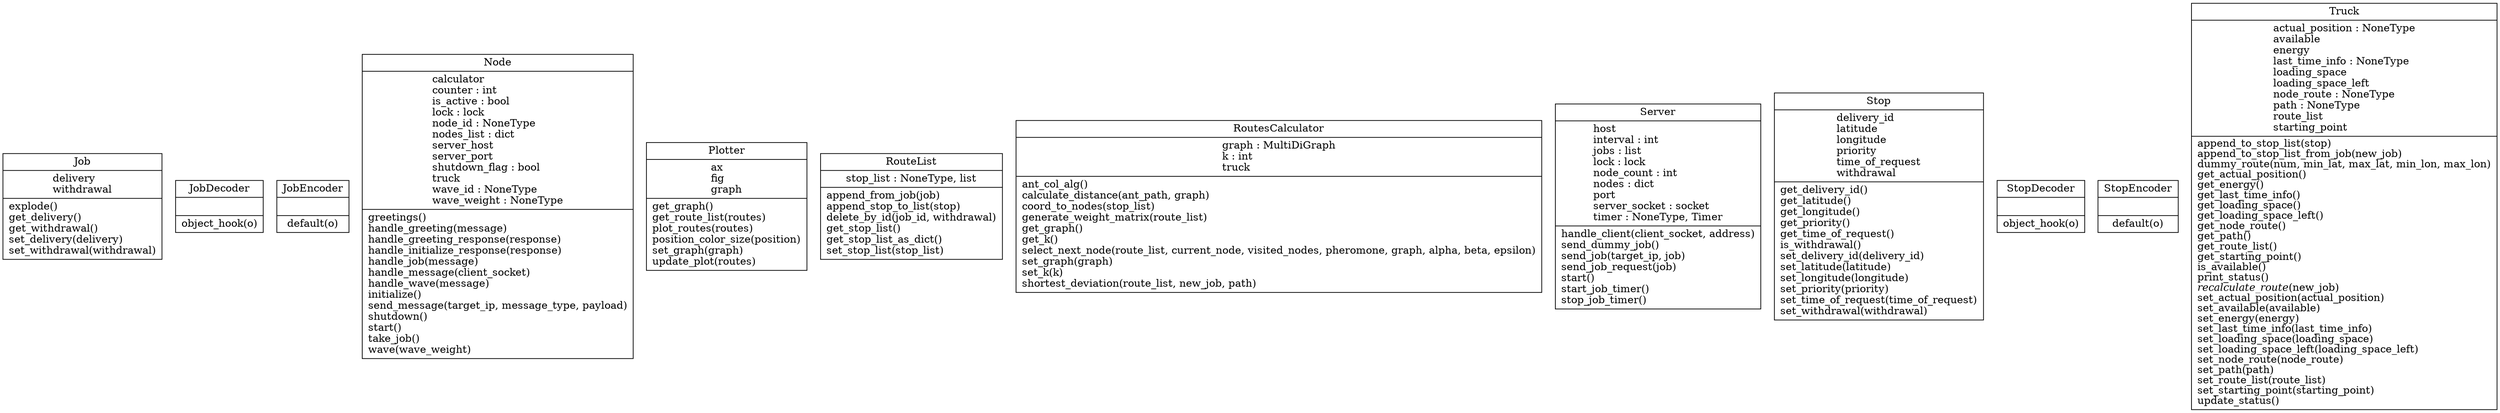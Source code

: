 digraph "classes" {
rankdir=BT
charset="utf-8"
"DS_Project.route.Job" [color="black", fontcolor="black", label=<{Job|delivery<br ALIGN="LEFT"/>withdrawal<br ALIGN="LEFT"/>|explode()<br ALIGN="LEFT"/>get_delivery()<br ALIGN="LEFT"/>get_withdrawal()<br ALIGN="LEFT"/>set_delivery(delivery)<br ALIGN="LEFT"/>set_withdrawal(withdrawal)<br ALIGN="LEFT"/>}>, shape="record", style="solid"];
"DS_Project.route.JobDecoder" [color="black", fontcolor="black", label=<{JobDecoder|<br ALIGN="LEFT"/>|object_hook(o)<br ALIGN="LEFT"/>}>, shape="record", style="solid"];
"DS_Project.route.JobEncoder" [color="black", fontcolor="black", label=<{JobEncoder|<br ALIGN="LEFT"/>|default(o)<br ALIGN="LEFT"/>}>, shape="record", style="solid"];
"DS_Project.node.Node" [color="black", fontcolor="black", label=<{Node|calculator<br ALIGN="LEFT"/>counter : int<br ALIGN="LEFT"/>is_active : bool<br ALIGN="LEFT"/>lock : lock<br ALIGN="LEFT"/>node_id : NoneType<br ALIGN="LEFT"/>nodes_list : dict<br ALIGN="LEFT"/>server_host<br ALIGN="LEFT"/>server_port<br ALIGN="LEFT"/>shutdown_flag : bool<br ALIGN="LEFT"/>truck<br ALIGN="LEFT"/>wave_id : NoneType<br ALIGN="LEFT"/>wave_weight : NoneType<br ALIGN="LEFT"/>|greetings()<br ALIGN="LEFT"/>handle_greeting(message)<br ALIGN="LEFT"/>handle_greeting_response(response)<br ALIGN="LEFT"/>handle_initialize_response(response)<br ALIGN="LEFT"/>handle_job(message)<br ALIGN="LEFT"/>handle_message(client_socket)<br ALIGN="LEFT"/>handle_wave(message)<br ALIGN="LEFT"/>initialize()<br ALIGN="LEFT"/>send_message(target_ip, message_type, payload)<br ALIGN="LEFT"/>shutdown()<br ALIGN="LEFT"/>start()<br ALIGN="LEFT"/>take_job()<br ALIGN="LEFT"/>wave(wave_weight)<br ALIGN="LEFT"/>}>, shape="record", style="solid"];
"DS_Project.plot_functions.Plotter" [color="black", fontcolor="black", label=<{Plotter|ax<br ALIGN="LEFT"/>fig<br ALIGN="LEFT"/>graph<br ALIGN="LEFT"/>|get_graph()<br ALIGN="LEFT"/>get_route_list(routes)<br ALIGN="LEFT"/>plot_routes(routes)<br ALIGN="LEFT"/>position_color_size(position)<br ALIGN="LEFT"/>set_graph(graph)<br ALIGN="LEFT"/>update_plot(routes)<br ALIGN="LEFT"/>}>, shape="record", style="solid"];
"DS_Project.route.RouteList" [color="black", fontcolor="black", label=<{RouteList|stop_list : NoneType, list<br ALIGN="LEFT"/>|append_from_job(job)<br ALIGN="LEFT"/>append_stop_to_list(stop)<br ALIGN="LEFT"/>delete_by_id(job_id, withdrawal)<br ALIGN="LEFT"/>get_stop_list()<br ALIGN="LEFT"/>get_stop_list_as_dict()<br ALIGN="LEFT"/>set_stop_list(stop_list)<br ALIGN="LEFT"/>}>, shape="record", style="solid"];
"DS_Project.routes_calculator.RoutesCalculator" [color="black", fontcolor="black", label=<{RoutesCalculator|graph : MultiDiGraph<br ALIGN="LEFT"/>k : int<br ALIGN="LEFT"/>truck<br ALIGN="LEFT"/>|ant_col_alg()<br ALIGN="LEFT"/>calculate_distance(ant_path, graph)<br ALIGN="LEFT"/>coord_to_nodes(stop_list)<br ALIGN="LEFT"/>generate_weight_matrix(route_list)<br ALIGN="LEFT"/>get_graph()<br ALIGN="LEFT"/>get_k()<br ALIGN="LEFT"/>select_next_node(route_list, current_node, visited_nodes, pheromone, graph, alpha, beta, epsilon)<br ALIGN="LEFT"/>set_graph(graph)<br ALIGN="LEFT"/>set_k(k)<br ALIGN="LEFT"/>shortest_deviation(route_list, new_job, path)<br ALIGN="LEFT"/>}>, shape="record", style="solid"];
"DS_Project.server.Server" [color="black", fontcolor="black", label=<{Server|host<br ALIGN="LEFT"/>interval : int<br ALIGN="LEFT"/>jobs : list<br ALIGN="LEFT"/>lock : lock<br ALIGN="LEFT"/>node_count : int<br ALIGN="LEFT"/>nodes : dict<br ALIGN="LEFT"/>port<br ALIGN="LEFT"/>server_socket : socket<br ALIGN="LEFT"/>timer : NoneType, Timer<br ALIGN="LEFT"/>|handle_client(client_socket, address)<br ALIGN="LEFT"/>send_dummy_job()<br ALIGN="LEFT"/>send_job(target_ip, job)<br ALIGN="LEFT"/>send_job_request(job)<br ALIGN="LEFT"/>start()<br ALIGN="LEFT"/>start_job_timer()<br ALIGN="LEFT"/>stop_job_timer()<br ALIGN="LEFT"/>}>, shape="record", style="solid"];
"DS_Project.route.Stop" [color="black", fontcolor="black", label=<{Stop|delivery_id<br ALIGN="LEFT"/>latitude<br ALIGN="LEFT"/>longitude<br ALIGN="LEFT"/>priority<br ALIGN="LEFT"/>time_of_request<br ALIGN="LEFT"/>withdrawal<br ALIGN="LEFT"/>|get_delivery_id()<br ALIGN="LEFT"/>get_latitude()<br ALIGN="LEFT"/>get_longitude()<br ALIGN="LEFT"/>get_priority()<br ALIGN="LEFT"/>get_time_of_request()<br ALIGN="LEFT"/>is_withdrawal()<br ALIGN="LEFT"/>set_delivery_id(delivery_id)<br ALIGN="LEFT"/>set_latitude(latitude)<br ALIGN="LEFT"/>set_longitude(longitude)<br ALIGN="LEFT"/>set_priority(priority)<br ALIGN="LEFT"/>set_time_of_request(time_of_request)<br ALIGN="LEFT"/>set_withdrawal(withdrawal)<br ALIGN="LEFT"/>}>, shape="record", style="solid"];
"DS_Project.route.StopDecoder" [color="black", fontcolor="black", label=<{StopDecoder|<br ALIGN="LEFT"/>|object_hook(o)<br ALIGN="LEFT"/>}>, shape="record", style="solid"];
"DS_Project.route.StopEncoder" [color="black", fontcolor="black", label=<{StopEncoder|<br ALIGN="LEFT"/>|default(o)<br ALIGN="LEFT"/>}>, shape="record", style="solid"];
"DS_Project.truck.Truck" [color="black", fontcolor="black", label=<{Truck|actual_position : NoneType<br ALIGN="LEFT"/>available<br ALIGN="LEFT"/>energy<br ALIGN="LEFT"/>last_time_info : NoneType<br ALIGN="LEFT"/>loading_space<br ALIGN="LEFT"/>loading_space_left<br ALIGN="LEFT"/>node_route : NoneType<br ALIGN="LEFT"/>path : NoneType<br ALIGN="LEFT"/>route_list<br ALIGN="LEFT"/>starting_point<br ALIGN="LEFT"/>|append_to_stop_list(stop)<br ALIGN="LEFT"/>append_to_stop_list_from_job(new_job)<br ALIGN="LEFT"/>dummy_route(num, min_lat, max_lat, min_lon, max_lon)<br ALIGN="LEFT"/>get_actual_position()<br ALIGN="LEFT"/>get_energy()<br ALIGN="LEFT"/>get_last_time_info()<br ALIGN="LEFT"/>get_loading_space()<br ALIGN="LEFT"/>get_loading_space_left()<br ALIGN="LEFT"/>get_node_route()<br ALIGN="LEFT"/>get_path()<br ALIGN="LEFT"/>get_route_list()<br ALIGN="LEFT"/>get_starting_point()<br ALIGN="LEFT"/>is_available()<br ALIGN="LEFT"/>print_status()<br ALIGN="LEFT"/><I>recalculate_route</I>(new_job)<br ALIGN="LEFT"/>set_actual_position(actual_position)<br ALIGN="LEFT"/>set_available(available)<br ALIGN="LEFT"/>set_energy(energy)<br ALIGN="LEFT"/>set_last_time_info(last_time_info)<br ALIGN="LEFT"/>set_loading_space(loading_space)<br ALIGN="LEFT"/>set_loading_space_left(loading_space_left)<br ALIGN="LEFT"/>set_node_route(node_route)<br ALIGN="LEFT"/>set_path(path)<br ALIGN="LEFT"/>set_route_list(route_list)<br ALIGN="LEFT"/>set_starting_point(starting_point)<br ALIGN="LEFT"/>update_status()<br ALIGN="LEFT"/>}>, shape="record", style="solid"];
}
